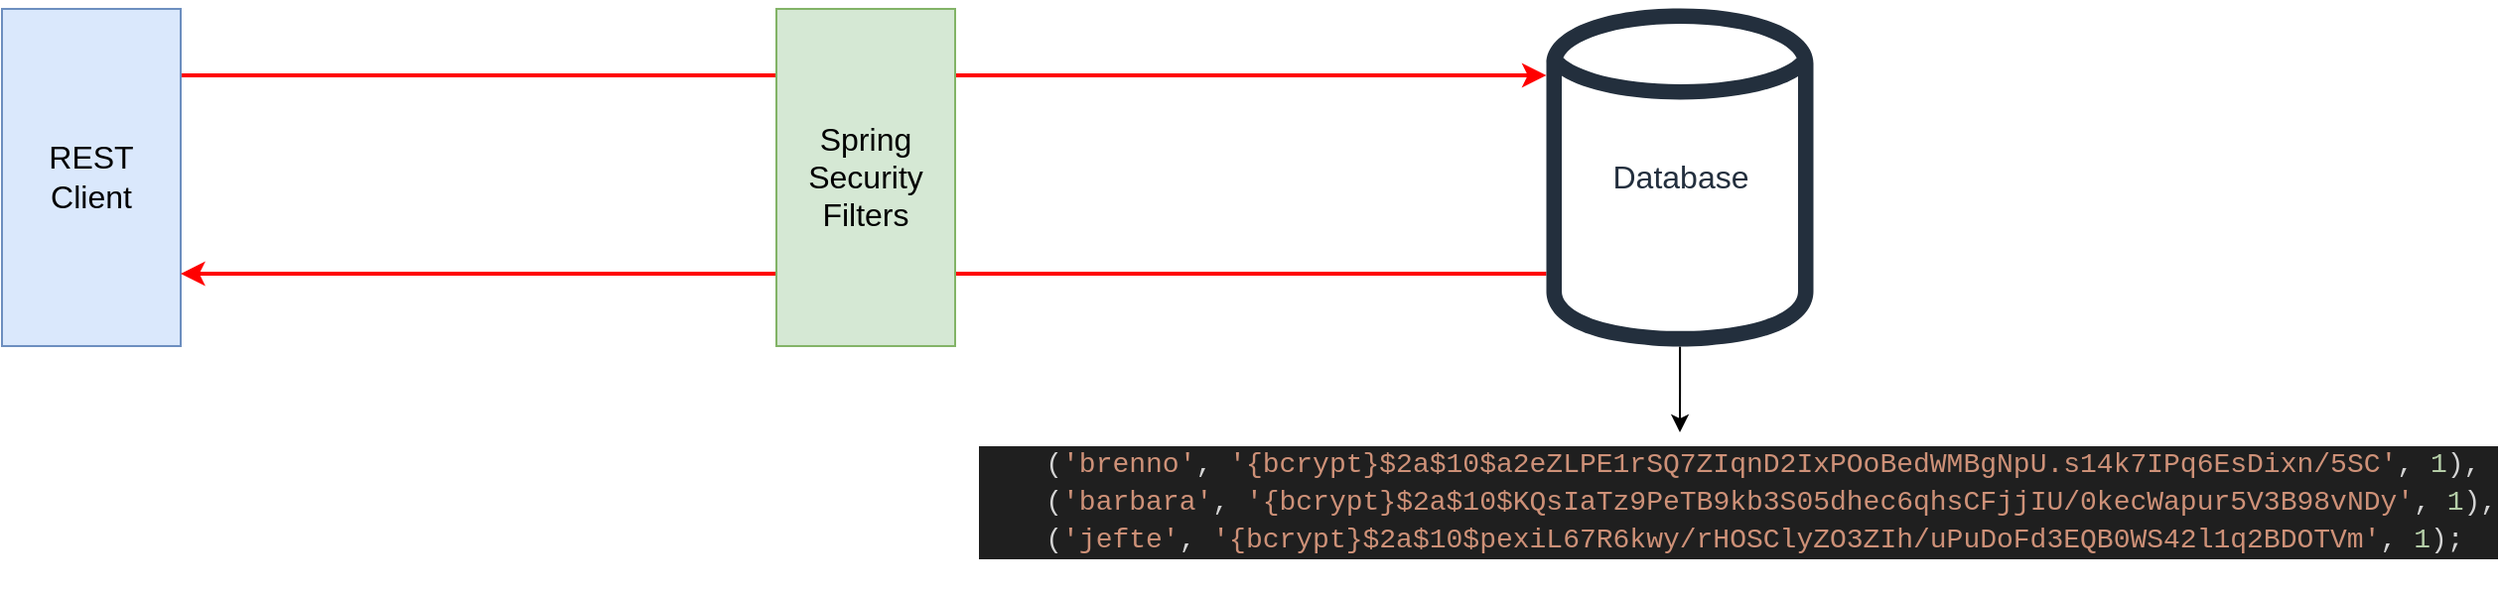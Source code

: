 <mxfile version="24.7.8">
  <diagram name="Page-1" id="74F4eKrX7nA7OtSMTGrW">
    <mxGraphModel dx="1098" dy="1180" grid="1" gridSize="10" guides="1" tooltips="1" connect="1" arrows="1" fold="1" page="1" pageScale="1" pageWidth="850" pageHeight="1100" math="0" shadow="0">
      <root>
        <mxCell id="0" />
        <mxCell id="1" parent="0" />
        <mxCell id="ruq_KIyikG-wlPngTBl1-9" style="edgeStyle=orthogonalEdgeStyle;rounded=0;orthogonalLoop=1;jettySize=auto;html=1;strokeWidth=2;strokeColor=#FF0000;" edge="1" parent="1" source="ruq_KIyikG-wlPngTBl1-1" target="ruq_KIyikG-wlPngTBl1-3">
          <mxGeometry relative="1" as="geometry">
            <Array as="points">
              <mxPoint x="830" y="440" />
              <mxPoint x="830" y="440" />
            </Array>
          </mxGeometry>
        </mxCell>
        <mxCell id="ruq_KIyikG-wlPngTBl1-1" value="REST&lt;div style=&quot;font-size: 16px;&quot;&gt;Client&lt;/div&gt;" style="rounded=0;whiteSpace=wrap;html=1;fillColor=#dae8fc;strokeColor=#6c8ebf;fontSize=16;" vertex="1" parent="1">
          <mxGeometry x="130" y="406.49" width="90" height="170" as="geometry" />
        </mxCell>
        <mxCell id="ruq_KIyikG-wlPngTBl1-6" style="edgeStyle=orthogonalEdgeStyle;rounded=0;orthogonalLoop=1;jettySize=auto;html=1;" edge="1" parent="1" source="ruq_KIyikG-wlPngTBl1-3" target="ruq_KIyikG-wlPngTBl1-4">
          <mxGeometry relative="1" as="geometry" />
        </mxCell>
        <mxCell id="ruq_KIyikG-wlPngTBl1-10" style="edgeStyle=orthogonalEdgeStyle;rounded=0;orthogonalLoop=1;jettySize=auto;html=1;strokeWidth=2;strokeColor=#FF0000;" edge="1" parent="1" source="ruq_KIyikG-wlPngTBl1-3" target="ruq_KIyikG-wlPngTBl1-1">
          <mxGeometry relative="1" as="geometry">
            <Array as="points">
              <mxPoint x="730" y="540" />
              <mxPoint x="730" y="540" />
            </Array>
          </mxGeometry>
        </mxCell>
        <mxCell id="ruq_KIyikG-wlPngTBl1-3" value="Database" style="sketch=0;outlineConnect=0;fontColor=#232F3E;gradientColor=none;fillColor=#232F3D;strokeColor=none;dashed=0;verticalLabelPosition=middle;verticalAlign=middle;align=center;html=1;fontSize=16;fontStyle=0;aspect=fixed;pointerEvents=1;shape=mxgraph.aws4.generic_database;labelPosition=center;" vertex="1" parent="1">
          <mxGeometry x="907.75" y="402.585" width="134.5" height="177.81" as="geometry" />
        </mxCell>
        <mxCell id="ruq_KIyikG-wlPngTBl1-4" value="&lt;div style=&quot;color: #cccccc;background-color: #1f1f1f;font-family: Consolas, &#39;Courier New&#39;, monospace;font-weight: normal;font-size: 14px;line-height: 19px;white-space: pre;&quot;&gt;&lt;div&gt;&lt;span style=&quot;color: #cccccc;&quot;&gt;&amp;nbsp; &amp;nbsp; &lt;/span&gt;&lt;span style=&quot;color: #d4d4d4;&quot;&gt;(&lt;/span&gt;&lt;span style=&quot;color: #ce9178;&quot;&gt;&#39;brenno&#39;&lt;/span&gt;&lt;span style=&quot;color: #d4d4d4;&quot;&gt;, &lt;/span&gt;&lt;span style=&quot;color: #ce9178;&quot;&gt;&#39;{bcrypt}$2a$10$a2eZLPE1rSQ7ZIqnD2IxPOoBedWMBgNpU.s14k7IPq6EsDixn/5SC&#39;&lt;/span&gt;&lt;span style=&quot;color: #d4d4d4;&quot;&gt;, &lt;/span&gt;&lt;span style=&quot;color: #b5cea8;&quot;&gt;1&lt;/span&gt;&lt;span style=&quot;color: #d4d4d4;&quot;&gt;),&lt;/span&gt;&lt;/div&gt;&lt;div&gt;&lt;span style=&quot;color: #cccccc;&quot;&gt;&amp;nbsp; &amp;nbsp; &lt;/span&gt;&lt;span style=&quot;color: #d4d4d4;&quot;&gt;(&lt;/span&gt;&lt;span style=&quot;color: #ce9178;&quot;&gt;&#39;barbara&#39;&lt;/span&gt;&lt;span style=&quot;color: #d4d4d4;&quot;&gt;, &lt;/span&gt;&lt;span style=&quot;color: #ce9178;&quot;&gt;&#39;{bcrypt}$2a$10$KQsIaTz9PeTB9kb3S05dhec6qhsCFjjIU/0kecWapur5V3B98vNDy&#39;&lt;/span&gt;&lt;span style=&quot;color: #d4d4d4;&quot;&gt;, &lt;/span&gt;&lt;span style=&quot;color: #b5cea8;&quot;&gt;1&lt;/span&gt;&lt;span style=&quot;color: #d4d4d4;&quot;&gt;),&lt;/span&gt;&lt;/div&gt;&lt;div&gt;&lt;span style=&quot;color: #cccccc;&quot;&gt;&amp;nbsp; &amp;nbsp; &lt;/span&gt;&lt;span style=&quot;color: #d4d4d4;&quot;&gt;(&lt;/span&gt;&lt;span style=&quot;color: #ce9178;&quot;&gt;&#39;jefte&#39;&lt;/span&gt;&lt;span style=&quot;color: #d4d4d4;&quot;&gt;, &lt;/span&gt;&lt;span style=&quot;color: #ce9178;&quot;&gt;&#39;{bcrypt}$2a$10$pexiL67R6kwy/rHOSClyZO3ZIh/uPuDoFd3EQB0WS42l1q2BDOTVm&#39;&lt;/span&gt;&lt;span style=&quot;color: #d4d4d4;&quot;&gt;, &lt;/span&gt;&lt;span style=&quot;color: #b5cea8;&quot;&gt;1&lt;/span&gt;&lt;span style=&quot;color: #d4d4d4;&quot;&gt;);&lt;/span&gt;&lt;/div&gt;&lt;/div&gt;" style="text;whiteSpace=wrap;html=1;" vertex="1" parent="1">
          <mxGeometry x="620" y="620" width="710" height="80" as="geometry" />
        </mxCell>
        <mxCell id="ruq_KIyikG-wlPngTBl1-2" value="Spring&lt;div style=&quot;font-size: 16px;&quot;&gt;Security&lt;/div&gt;&lt;div style=&quot;font-size: 16px;&quot;&gt;Filters&lt;/div&gt;" style="rounded=0;whiteSpace=wrap;html=1;fillColor=#d5e8d4;strokeColor=#82b366;fontSize=16;" vertex="1" parent="1">
          <mxGeometry x="520" y="406.49" width="90" height="170" as="geometry" />
        </mxCell>
      </root>
    </mxGraphModel>
  </diagram>
</mxfile>

